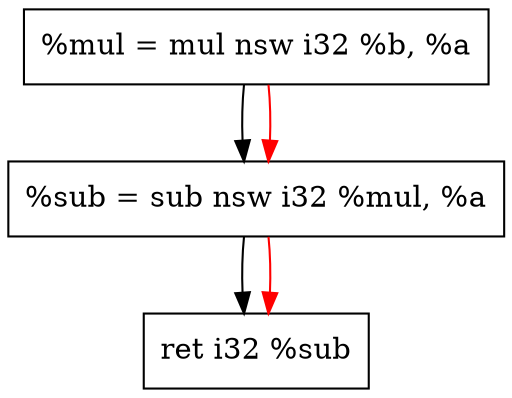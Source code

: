 digraph "CDFG for'func' function" {
	Node0x5608b4d933e0[shape=record, label="  %mul = mul nsw i32 %b, %a"];
	Node0x5608b4d93450[shape=record, label="  %sub = sub nsw i32 %mul, %a"];
	Node0x5608b4d93368[shape=record, label="  ret i32 %sub"];
	Node0x5608b4d933e0 -> Node0x5608b4d93450
	Node0x5608b4d93450 -> Node0x5608b4d93368
edge [color=red]
	Node0x5608b4d933e0 -> Node0x5608b4d93450
	Node0x5608b4d93450 -> Node0x5608b4d93368
}
